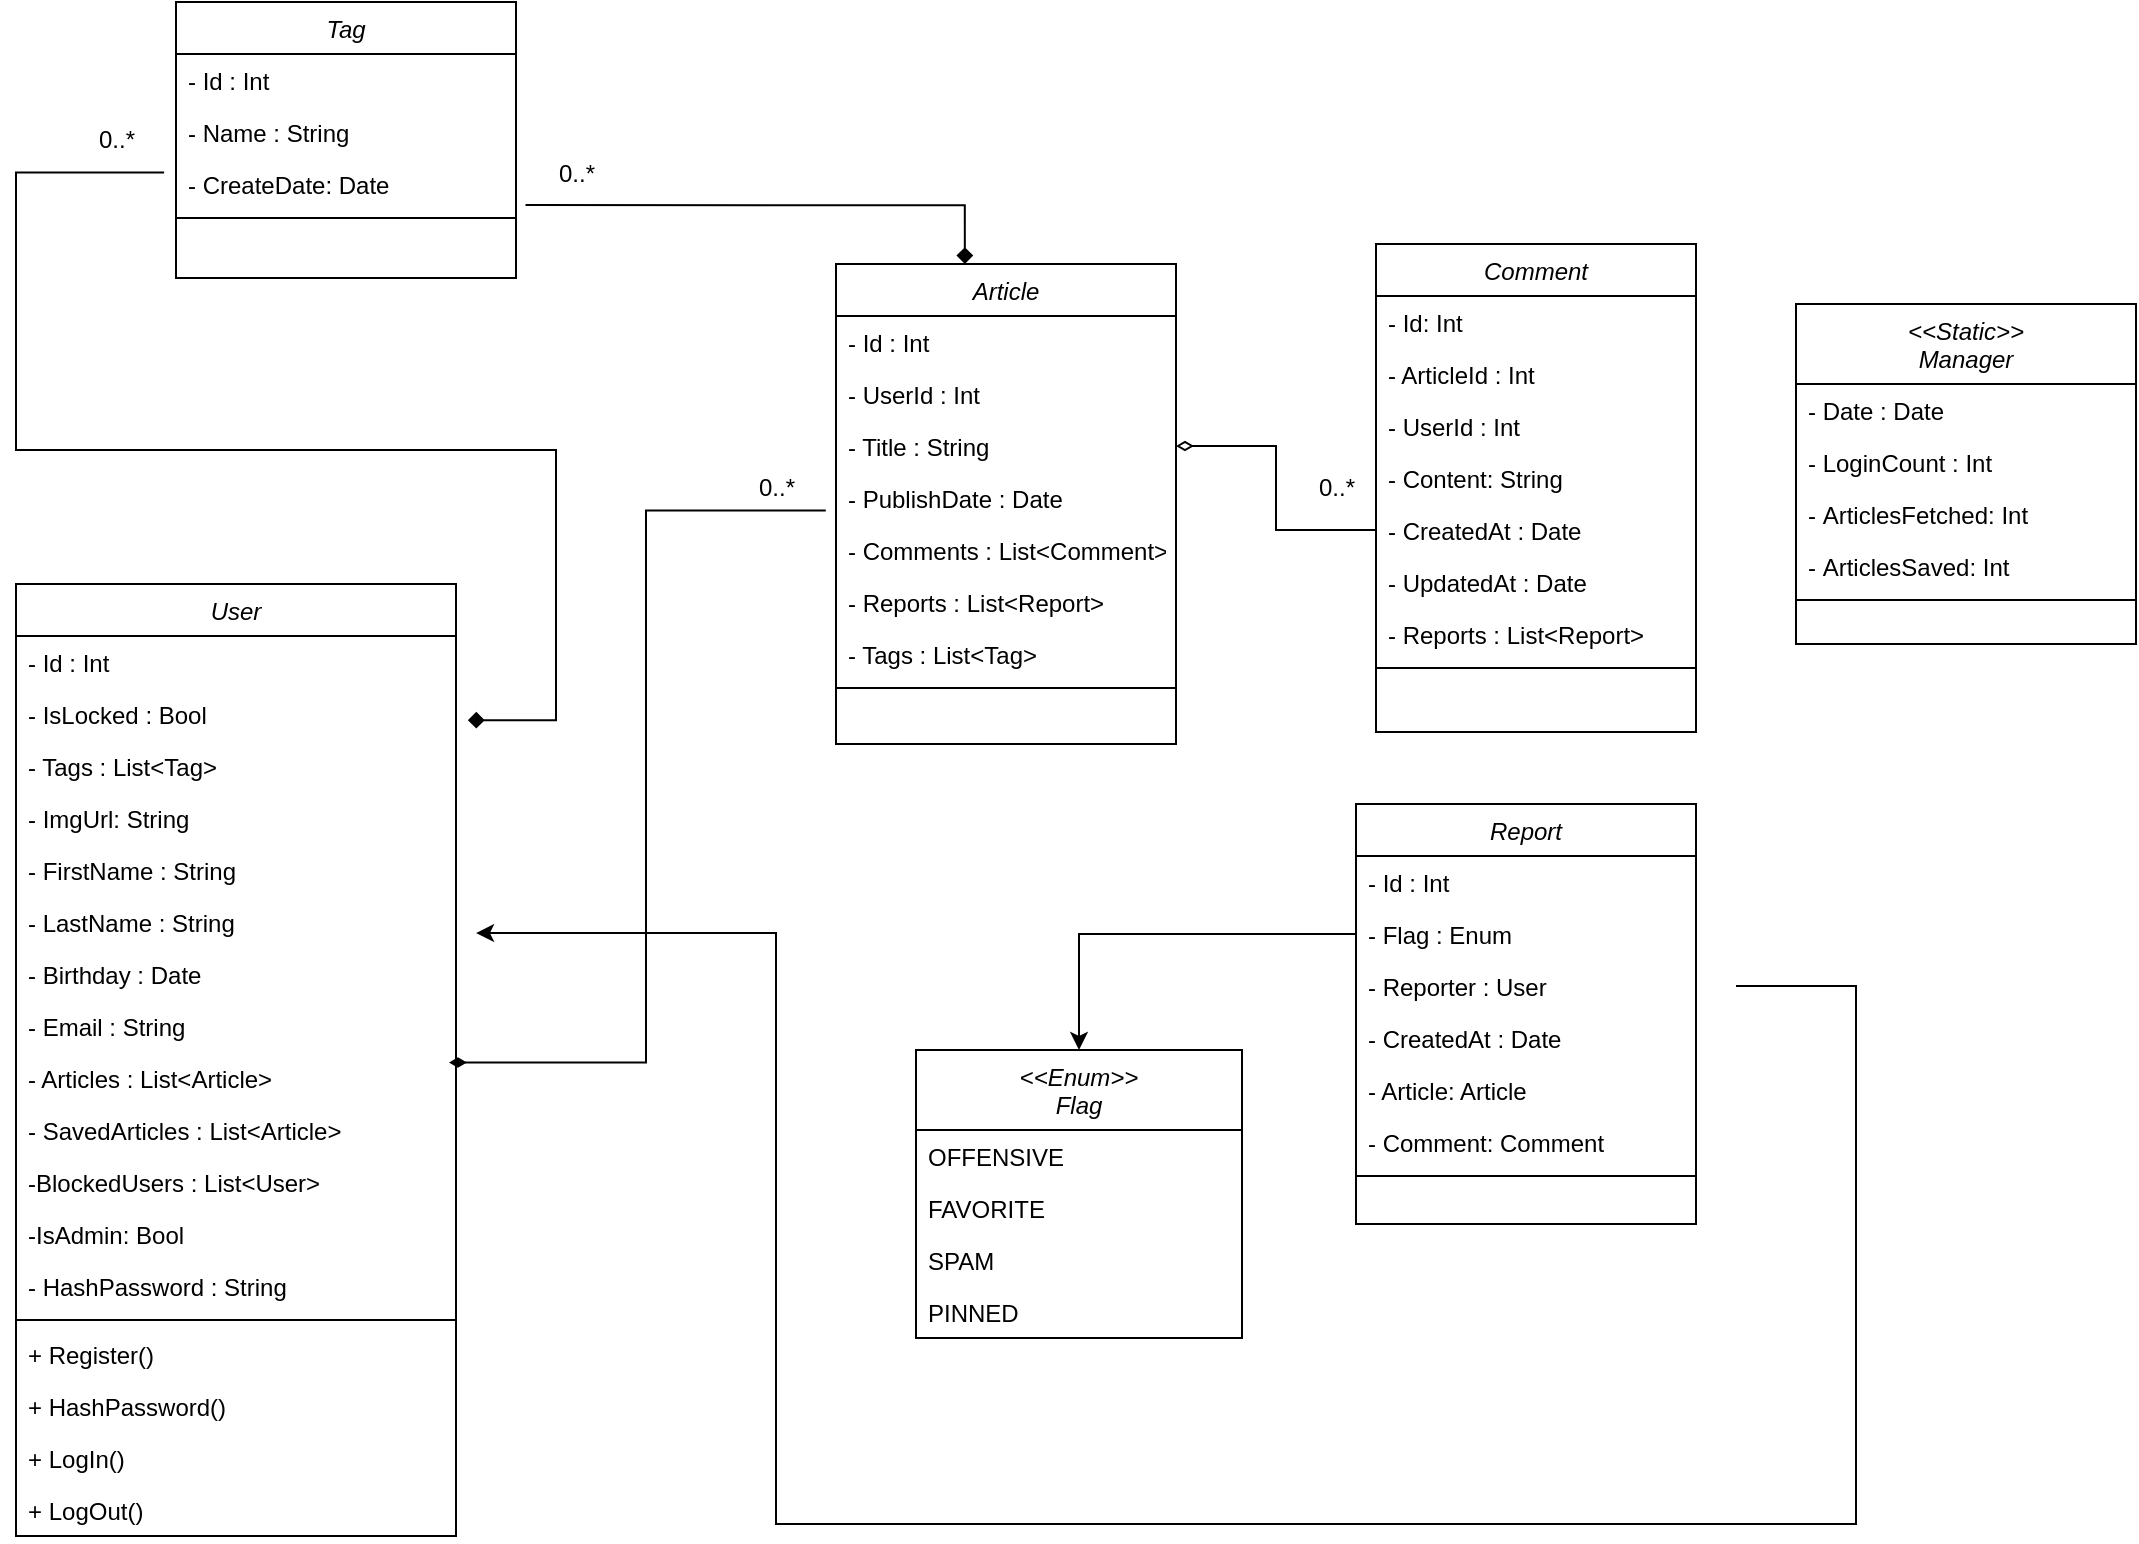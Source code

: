 <mxfile version="27.1.4">
  <diagram id="C5RBs43oDa-KdzZeNtuy" name="Page-1">
    <mxGraphModel dx="1296" dy="1768" grid="1" gridSize="10" guides="1" tooltips="1" connect="1" arrows="1" fold="1" page="1" pageScale="1" pageWidth="827" pageHeight="1169" math="0" shadow="0">
      <root>
        <mxCell id="WIyWlLk6GJQsqaUBKTNV-0" />
        <mxCell id="WIyWlLk6GJQsqaUBKTNV-1" parent="WIyWlLk6GJQsqaUBKTNV-0" />
        <mxCell id="zkfFHV4jXpPFQw0GAbJ--13" value="User" style="swimlane;fontStyle=2;align=center;verticalAlign=top;childLayout=stackLayout;horizontal=1;startSize=26;horizontalStack=0;resizeParent=1;resizeLast=0;collapsible=1;marginBottom=0;rounded=0;shadow=0;strokeWidth=1;" parent="WIyWlLk6GJQsqaUBKTNV-1" vertex="1">
          <mxGeometry x="300" y="280" width="220" height="476" as="geometry">
            <mxRectangle x="340" y="380" width="170" height="26" as="alternateBounds" />
          </mxGeometry>
        </mxCell>
        <mxCell id="C541wuzrbxIjHpkN4bZi-99" value="- Id : Int" style="text;align=left;verticalAlign=top;spacingLeft=4;spacingRight=4;overflow=hidden;rotatable=0;points=[[0,0.5],[1,0.5]];portConstraint=eastwest;" vertex="1" parent="zkfFHV4jXpPFQw0GAbJ--13">
          <mxGeometry y="26" width="220" height="26" as="geometry" />
        </mxCell>
        <mxCell id="C541wuzrbxIjHpkN4bZi-95" value="- IsLocked : Bool" style="text;align=left;verticalAlign=top;spacingLeft=4;spacingRight=4;overflow=hidden;rotatable=0;points=[[0,0.5],[1,0.5]];portConstraint=eastwest;" vertex="1" parent="zkfFHV4jXpPFQw0GAbJ--13">
          <mxGeometry y="52" width="220" height="26" as="geometry" />
        </mxCell>
        <mxCell id="C541wuzrbxIjHpkN4bZi-96" value="- Tags : List&lt;Tag&gt;" style="text;align=left;verticalAlign=top;spacingLeft=4;spacingRight=4;overflow=hidden;rotatable=0;points=[[0,0.5],[1,0.5]];portConstraint=eastwest;" vertex="1" parent="zkfFHV4jXpPFQw0GAbJ--13">
          <mxGeometry y="78" width="220" height="26" as="geometry" />
        </mxCell>
        <mxCell id="C541wuzrbxIjHpkN4bZi-112" value="- ImgUrl: String" style="text;align=left;verticalAlign=top;spacingLeft=4;spacingRight=4;overflow=hidden;rotatable=0;points=[[0,0.5],[1,0.5]];portConstraint=eastwest;" vertex="1" parent="zkfFHV4jXpPFQw0GAbJ--13">
          <mxGeometry y="104" width="220" height="26" as="geometry" />
        </mxCell>
        <mxCell id="C541wuzrbxIjHpkN4bZi-101" value="- FirstName : String" style="text;align=left;verticalAlign=top;spacingLeft=4;spacingRight=4;overflow=hidden;rotatable=0;points=[[0,0.5],[1,0.5]];portConstraint=eastwest;" vertex="1" parent="zkfFHV4jXpPFQw0GAbJ--13">
          <mxGeometry y="130" width="220" height="26" as="geometry" />
        </mxCell>
        <mxCell id="C541wuzrbxIjHpkN4bZi-66" value="- LastName : String" style="text;align=left;verticalAlign=top;spacingLeft=4;spacingRight=4;overflow=hidden;rotatable=0;points=[[0,0.5],[1,0.5]];portConstraint=eastwest;" vertex="1" parent="zkfFHV4jXpPFQw0GAbJ--13">
          <mxGeometry y="156" width="220" height="26" as="geometry" />
        </mxCell>
        <mxCell id="C541wuzrbxIjHpkN4bZi-98" value="- Birthday : Date" style="text;align=left;verticalAlign=top;spacingLeft=4;spacingRight=4;overflow=hidden;rotatable=0;points=[[0,0.5],[1,0.5]];portConstraint=eastwest;" vertex="1" parent="zkfFHV4jXpPFQw0GAbJ--13">
          <mxGeometry y="182" width="220" height="26" as="geometry" />
        </mxCell>
        <mxCell id="C541wuzrbxIjHpkN4bZi-97" value="- Email : String" style="text;align=left;verticalAlign=top;spacingLeft=4;spacingRight=4;overflow=hidden;rotatable=0;points=[[0,0.5],[1,0.5]];portConstraint=eastwest;" vertex="1" parent="zkfFHV4jXpPFQw0GAbJ--13">
          <mxGeometry y="208" width="220" height="26" as="geometry" />
        </mxCell>
        <mxCell id="C541wuzrbxIjHpkN4bZi-15" value="- Articles : List&lt;Article&gt;" style="text;align=left;verticalAlign=top;spacingLeft=4;spacingRight=4;overflow=hidden;rotatable=0;points=[[0,0.5],[1,0.5]];portConstraint=eastwest;" vertex="1" parent="zkfFHV4jXpPFQw0GAbJ--13">
          <mxGeometry y="234" width="220" height="26" as="geometry" />
        </mxCell>
        <mxCell id="C541wuzrbxIjHpkN4bZi-63" value="- SavedArticles : List&lt;Article&gt;" style="text;align=left;verticalAlign=top;spacingLeft=4;spacingRight=4;overflow=hidden;rotatable=0;points=[[0,0.5],[1,0.5]];portConstraint=eastwest;" vertex="1" parent="zkfFHV4jXpPFQw0GAbJ--13">
          <mxGeometry y="260" width="220" height="26" as="geometry" />
        </mxCell>
        <mxCell id="C541wuzrbxIjHpkN4bZi-65" value="-BlockedUsers : List&lt;User&gt; " style="text;align=left;verticalAlign=top;spacingLeft=4;spacingRight=4;overflow=hidden;rotatable=0;points=[[0,0.5],[1,0.5]];portConstraint=eastwest;" vertex="1" parent="zkfFHV4jXpPFQw0GAbJ--13">
          <mxGeometry y="286" width="220" height="26" as="geometry" />
        </mxCell>
        <mxCell id="C541wuzrbxIjHpkN4bZi-94" value="-IsAdmin: Bool " style="text;align=left;verticalAlign=top;spacingLeft=4;spacingRight=4;overflow=hidden;rotatable=0;points=[[0,0.5],[1,0.5]];portConstraint=eastwest;" vertex="1" parent="zkfFHV4jXpPFQw0GAbJ--13">
          <mxGeometry y="312" width="220" height="26" as="geometry" />
        </mxCell>
        <mxCell id="C541wuzrbxIjHpkN4bZi-100" value="- HashPassword : String" style="text;align=left;verticalAlign=top;spacingLeft=4;spacingRight=4;overflow=hidden;rotatable=0;points=[[0,0.5],[1,0.5]];portConstraint=eastwest;" vertex="1" parent="zkfFHV4jXpPFQw0GAbJ--13">
          <mxGeometry y="338" width="220" height="26" as="geometry" />
        </mxCell>
        <mxCell id="zkfFHV4jXpPFQw0GAbJ--15" value="" style="line;html=1;strokeWidth=1;align=left;verticalAlign=middle;spacingTop=-1;spacingLeft=3;spacingRight=3;rotatable=0;labelPosition=right;points=[];portConstraint=eastwest;" parent="zkfFHV4jXpPFQw0GAbJ--13" vertex="1">
          <mxGeometry y="364" width="220" height="8" as="geometry" />
        </mxCell>
        <mxCell id="C541wuzrbxIjHpkN4bZi-9" value="+ Register()" style="text;align=left;verticalAlign=top;spacingLeft=4;spacingRight=4;overflow=hidden;rotatable=0;points=[[0,0.5],[1,0.5]];portConstraint=eastwest;rounded=0;shadow=0;html=0;" vertex="1" parent="zkfFHV4jXpPFQw0GAbJ--13">
          <mxGeometry y="372" width="220" height="26" as="geometry" />
        </mxCell>
        <mxCell id="C541wuzrbxIjHpkN4bZi-62" value="+ HashPassword()" style="text;align=left;verticalAlign=top;spacingLeft=4;spacingRight=4;overflow=hidden;rotatable=0;points=[[0,0.5],[1,0.5]];portConstraint=eastwest;rounded=0;shadow=0;html=0;" vertex="1" parent="zkfFHV4jXpPFQw0GAbJ--13">
          <mxGeometry y="398" width="220" height="26" as="geometry" />
        </mxCell>
        <mxCell id="C541wuzrbxIjHpkN4bZi-10" value="+ LogIn()" style="text;align=left;verticalAlign=top;spacingLeft=4;spacingRight=4;overflow=hidden;rotatable=0;points=[[0,0.5],[1,0.5]];portConstraint=eastwest;rounded=0;shadow=0;html=0;" vertex="1" parent="zkfFHV4jXpPFQw0GAbJ--13">
          <mxGeometry y="424" width="220" height="26" as="geometry" />
        </mxCell>
        <mxCell id="C541wuzrbxIjHpkN4bZi-11" value="+ LogOut()" style="text;align=left;verticalAlign=top;spacingLeft=4;spacingRight=4;overflow=hidden;rotatable=0;points=[[0,0.5],[1,0.5]];portConstraint=eastwest;rounded=0;shadow=0;html=0;" vertex="1" parent="zkfFHV4jXpPFQw0GAbJ--13">
          <mxGeometry y="450" width="220" height="26" as="geometry" />
        </mxCell>
        <mxCell id="C541wuzrbxIjHpkN4bZi-60" value="" style="edgeStyle=orthogonalEdgeStyle;rounded=0;orthogonalLoop=1;jettySize=auto;html=1;entryX=1.027;entryY=0.619;entryDx=0;entryDy=0;entryPerimeter=0;exitX=-0.035;exitY=0.277;exitDx=0;exitDy=0;exitPerimeter=0;endArrow=diamond;endFill=1;" edge="1" parent="WIyWlLk6GJQsqaUBKTNV-1" source="C541wuzrbxIjHpkN4bZi-29" target="C541wuzrbxIjHpkN4bZi-95">
          <mxGeometry relative="1" as="geometry">
            <mxPoint x="529.6" y="359.582" as="targetPoint" />
            <Array as="points">
              <mxPoint x="300" y="74" />
              <mxPoint x="300" y="213" />
              <mxPoint x="570" y="213" />
              <mxPoint x="570" y="348" />
            </Array>
          </mxGeometry>
        </mxCell>
        <mxCell id="zkfFHV4jXpPFQw0GAbJ--17" value="Tag" style="swimlane;fontStyle=2;align=center;verticalAlign=top;childLayout=stackLayout;horizontal=1;startSize=26;horizontalStack=0;resizeParent=1;resizeLast=0;collapsible=1;marginBottom=0;rounded=0;shadow=0;strokeWidth=1;" parent="WIyWlLk6GJQsqaUBKTNV-1" vertex="1">
          <mxGeometry x="380" y="-11" width="170" height="138" as="geometry">
            <mxRectangle x="550" y="140" width="160" height="26" as="alternateBounds" />
          </mxGeometry>
        </mxCell>
        <mxCell id="zkfFHV4jXpPFQw0GAbJ--18" value="- Id : Int" style="text;align=left;verticalAlign=top;spacingLeft=4;spacingRight=4;overflow=hidden;rotatable=0;points=[[0,0.5],[1,0.5]];portConstraint=eastwest;fontStyle=0" parent="zkfFHV4jXpPFQw0GAbJ--17" vertex="1">
          <mxGeometry y="26" width="170" height="26" as="geometry" />
        </mxCell>
        <mxCell id="C541wuzrbxIjHpkN4bZi-28" value="- Name : String" style="text;align=left;verticalAlign=top;spacingLeft=4;spacingRight=4;overflow=hidden;rotatable=0;points=[[0,0.5],[1,0.5]];portConstraint=eastwest;fontStyle=0" vertex="1" parent="zkfFHV4jXpPFQw0GAbJ--17">
          <mxGeometry y="52" width="170" height="26" as="geometry" />
        </mxCell>
        <mxCell id="C541wuzrbxIjHpkN4bZi-29" value="- CreateDate: Date" style="text;align=left;verticalAlign=top;spacingLeft=4;spacingRight=4;overflow=hidden;rotatable=0;points=[[0,0.5],[1,0.5]];portConstraint=eastwest;fontStyle=0" vertex="1" parent="zkfFHV4jXpPFQw0GAbJ--17">
          <mxGeometry y="78" width="170" height="26" as="geometry" />
        </mxCell>
        <mxCell id="zkfFHV4jXpPFQw0GAbJ--23" value="" style="line;html=1;strokeWidth=1;align=left;verticalAlign=middle;spacingTop=-1;spacingLeft=3;spacingRight=3;rotatable=0;labelPosition=right;points=[];portConstraint=eastwest;" parent="zkfFHV4jXpPFQw0GAbJ--17" vertex="1">
          <mxGeometry y="104" width="170" height="8" as="geometry" />
        </mxCell>
        <mxCell id="C541wuzrbxIjHpkN4bZi-17" value="Article" style="swimlane;fontStyle=2;align=center;verticalAlign=top;childLayout=stackLayout;horizontal=1;startSize=26;horizontalStack=0;resizeParent=1;resizeLast=0;collapsible=1;marginBottom=0;rounded=0;shadow=0;strokeWidth=1;" vertex="1" parent="WIyWlLk6GJQsqaUBKTNV-1">
          <mxGeometry x="710" y="120" width="170" height="240" as="geometry">
            <mxRectangle x="550" y="140" width="160" height="26" as="alternateBounds" />
          </mxGeometry>
        </mxCell>
        <mxCell id="C541wuzrbxIjHpkN4bZi-20" value="- Id : Int" style="text;align=left;verticalAlign=top;spacingLeft=4;spacingRight=4;overflow=hidden;rotatable=0;points=[[0,0.5],[1,0.5]];portConstraint=eastwest;fontStyle=0" vertex="1" parent="C541wuzrbxIjHpkN4bZi-17">
          <mxGeometry y="26" width="170" height="26" as="geometry" />
        </mxCell>
        <mxCell id="C541wuzrbxIjHpkN4bZi-26" value="- UserId : Int" style="text;align=left;verticalAlign=top;spacingLeft=4;spacingRight=4;overflow=hidden;rotatable=0;points=[[0,0.5],[1,0.5]];portConstraint=eastwest;fontStyle=0" vertex="1" parent="C541wuzrbxIjHpkN4bZi-17">
          <mxGeometry y="52" width="170" height="26" as="geometry" />
        </mxCell>
        <mxCell id="C541wuzrbxIjHpkN4bZi-18" value="- Title : String" style="text;align=left;verticalAlign=top;spacingLeft=4;spacingRight=4;overflow=hidden;rotatable=0;points=[[0,0.5],[1,0.5]];portConstraint=eastwest;fontStyle=0" vertex="1" parent="C541wuzrbxIjHpkN4bZi-17">
          <mxGeometry y="78" width="170" height="26" as="geometry" />
        </mxCell>
        <mxCell id="C541wuzrbxIjHpkN4bZi-24" value="- PublishDate : Date" style="text;align=left;verticalAlign=top;spacingLeft=4;spacingRight=4;overflow=hidden;rotatable=0;points=[[0,0.5],[1,0.5]];portConstraint=eastwest;fontStyle=0" vertex="1" parent="C541wuzrbxIjHpkN4bZi-17">
          <mxGeometry y="104" width="170" height="26" as="geometry" />
        </mxCell>
        <mxCell id="C541wuzrbxIjHpkN4bZi-25" value="- Comments : List&lt;Comment&gt;" style="text;align=left;verticalAlign=top;spacingLeft=4;spacingRight=4;overflow=hidden;rotatable=0;points=[[0,0.5],[1,0.5]];portConstraint=eastwest;fontStyle=0" vertex="1" parent="C541wuzrbxIjHpkN4bZi-17">
          <mxGeometry y="130" width="170" height="26" as="geometry" />
        </mxCell>
        <mxCell id="C541wuzrbxIjHpkN4bZi-49" value="- Reports : List&lt;Report&gt;" style="text;align=left;verticalAlign=top;spacingLeft=4;spacingRight=4;overflow=hidden;rotatable=0;points=[[0,0.5],[1,0.5]];portConstraint=eastwest;fontStyle=0" vertex="1" parent="C541wuzrbxIjHpkN4bZi-17">
          <mxGeometry y="156" width="170" height="26" as="geometry" />
        </mxCell>
        <mxCell id="C541wuzrbxIjHpkN4bZi-90" value="- Tags : List&lt;Tag&gt;" style="text;align=left;verticalAlign=top;spacingLeft=4;spacingRight=4;overflow=hidden;rotatable=0;points=[[0,0.5],[1,0.5]];portConstraint=eastwest;fontStyle=0" vertex="1" parent="C541wuzrbxIjHpkN4bZi-17">
          <mxGeometry y="182" width="170" height="26" as="geometry" />
        </mxCell>
        <mxCell id="C541wuzrbxIjHpkN4bZi-19" value="" style="line;html=1;strokeWidth=1;align=left;verticalAlign=middle;spacingTop=-1;spacingLeft=3;spacingRight=3;rotatable=0;labelPosition=right;points=[];portConstraint=eastwest;" vertex="1" parent="C541wuzrbxIjHpkN4bZi-17">
          <mxGeometry y="208" width="170" height="8" as="geometry" />
        </mxCell>
        <mxCell id="C541wuzrbxIjHpkN4bZi-21" value="Comment" style="swimlane;fontStyle=2;align=center;verticalAlign=top;childLayout=stackLayout;horizontal=1;startSize=26;horizontalStack=0;resizeParent=1;resizeLast=0;collapsible=1;marginBottom=0;rounded=0;shadow=0;strokeWidth=1;" vertex="1" parent="WIyWlLk6GJQsqaUBKTNV-1">
          <mxGeometry x="980" y="110" width="160" height="244" as="geometry">
            <mxRectangle x="550" y="140" width="160" height="26" as="alternateBounds" />
          </mxGeometry>
        </mxCell>
        <mxCell id="C541wuzrbxIjHpkN4bZi-51" value="- Id: Int" style="text;align=left;verticalAlign=top;spacingLeft=4;spacingRight=4;overflow=hidden;rotatable=0;points=[[0,0.5],[1,0.5]];portConstraint=eastwest;fontStyle=0" vertex="1" parent="C541wuzrbxIjHpkN4bZi-21">
          <mxGeometry y="26" width="160" height="26" as="geometry" />
        </mxCell>
        <mxCell id="C541wuzrbxIjHpkN4bZi-22" value="- ArticleId : Int" style="text;align=left;verticalAlign=top;spacingLeft=4;spacingRight=4;overflow=hidden;rotatable=0;points=[[0,0.5],[1,0.5]];portConstraint=eastwest;fontStyle=0" vertex="1" parent="C541wuzrbxIjHpkN4bZi-21">
          <mxGeometry y="52" width="160" height="26" as="geometry" />
        </mxCell>
        <mxCell id="C541wuzrbxIjHpkN4bZi-52" value="- UserId : Int" style="text;align=left;verticalAlign=top;spacingLeft=4;spacingRight=4;overflow=hidden;rotatable=0;points=[[0,0.5],[1,0.5]];portConstraint=eastwest;fontStyle=0" vertex="1" parent="C541wuzrbxIjHpkN4bZi-21">
          <mxGeometry y="78" width="160" height="26" as="geometry" />
        </mxCell>
        <mxCell id="C541wuzrbxIjHpkN4bZi-50" value="- Content: String" style="text;align=left;verticalAlign=top;spacingLeft=4;spacingRight=4;overflow=hidden;rotatable=0;points=[[0,0.5],[1,0.5]];portConstraint=eastwest;fontStyle=0" vertex="1" parent="C541wuzrbxIjHpkN4bZi-21">
          <mxGeometry y="104" width="160" height="26" as="geometry" />
        </mxCell>
        <mxCell id="C541wuzrbxIjHpkN4bZi-53" value="- CreatedAt : Date" style="text;align=left;verticalAlign=top;spacingLeft=4;spacingRight=4;overflow=hidden;rotatable=0;points=[[0,0.5],[1,0.5]];portConstraint=eastwest;fontStyle=0" vertex="1" parent="C541wuzrbxIjHpkN4bZi-21">
          <mxGeometry y="130" width="160" height="26" as="geometry" />
        </mxCell>
        <mxCell id="C541wuzrbxIjHpkN4bZi-54" value="- UpdatedAt : Date" style="text;align=left;verticalAlign=top;spacingLeft=4;spacingRight=4;overflow=hidden;rotatable=0;points=[[0,0.5],[1,0.5]];portConstraint=eastwest;fontStyle=0" vertex="1" parent="C541wuzrbxIjHpkN4bZi-21">
          <mxGeometry y="156" width="160" height="26" as="geometry" />
        </mxCell>
        <mxCell id="C541wuzrbxIjHpkN4bZi-78" value="- Reports : List&lt;Report&gt;" style="text;align=left;verticalAlign=top;spacingLeft=4;spacingRight=4;overflow=hidden;rotatable=0;points=[[0,0.5],[1,0.5]];portConstraint=eastwest;fontStyle=0" vertex="1" parent="C541wuzrbxIjHpkN4bZi-21">
          <mxGeometry y="182" width="160" height="26" as="geometry" />
        </mxCell>
        <mxCell id="C541wuzrbxIjHpkN4bZi-23" value="" style="line;html=1;strokeWidth=1;align=left;verticalAlign=middle;spacingTop=-1;spacingLeft=3;spacingRight=3;rotatable=0;labelPosition=right;points=[];portConstraint=eastwest;" vertex="1" parent="C541wuzrbxIjHpkN4bZi-21">
          <mxGeometry y="208" width="160" height="8" as="geometry" />
        </mxCell>
        <mxCell id="C541wuzrbxIjHpkN4bZi-31" value="&lt;&lt;Enum&gt;&gt;&#xa;Flag&#xa;" style="swimlane;fontStyle=2;align=center;verticalAlign=top;childLayout=stackLayout;horizontal=1;startSize=40;horizontalStack=0;resizeParent=1;resizeLast=0;collapsible=1;marginBottom=0;rounded=0;shadow=0;strokeWidth=1;" vertex="1" parent="WIyWlLk6GJQsqaUBKTNV-1">
          <mxGeometry x="750" y="513" width="163" height="144" as="geometry">
            <mxRectangle x="550" y="140" width="160" height="26" as="alternateBounds" />
          </mxGeometry>
        </mxCell>
        <mxCell id="C541wuzrbxIjHpkN4bZi-46" value="OFFENSIVE" style="text;align=left;verticalAlign=top;spacingLeft=4;spacingRight=4;overflow=hidden;rotatable=0;points=[[0,0.5],[1,0.5]];portConstraint=eastwest;fontStyle=0" vertex="1" parent="C541wuzrbxIjHpkN4bZi-31">
          <mxGeometry y="40" width="163" height="26" as="geometry" />
        </mxCell>
        <mxCell id="C541wuzrbxIjHpkN4bZi-47" value="FAVORITE" style="text;align=left;verticalAlign=top;spacingLeft=4;spacingRight=4;overflow=hidden;rotatable=0;points=[[0,0.5],[1,0.5]];portConstraint=eastwest;fontStyle=0" vertex="1" parent="C541wuzrbxIjHpkN4bZi-31">
          <mxGeometry y="66" width="163" height="26" as="geometry" />
        </mxCell>
        <mxCell id="C541wuzrbxIjHpkN4bZi-48" value="SPAM" style="text;align=left;verticalAlign=top;spacingLeft=4;spacingRight=4;overflow=hidden;rotatable=0;points=[[0,0.5],[1,0.5]];portConstraint=eastwest;fontStyle=0" vertex="1" parent="C541wuzrbxIjHpkN4bZi-31">
          <mxGeometry y="92" width="163" height="26" as="geometry" />
        </mxCell>
        <mxCell id="C541wuzrbxIjHpkN4bZi-58" value="PINNED" style="text;align=left;verticalAlign=top;spacingLeft=4;spacingRight=4;overflow=hidden;rotatable=0;points=[[0,0.5],[1,0.5]];portConstraint=eastwest;fontStyle=0" vertex="1" parent="C541wuzrbxIjHpkN4bZi-31">
          <mxGeometry y="118" width="163" height="26" as="geometry" />
        </mxCell>
        <mxCell id="C541wuzrbxIjHpkN4bZi-55" value="" style="edgeStyle=orthogonalEdgeStyle;rounded=0;orthogonalLoop=1;jettySize=auto;html=1;startArrow=diamondThin;startFill=0;endArrow=none;" edge="1" parent="WIyWlLk6GJQsqaUBKTNV-1" source="C541wuzrbxIjHpkN4bZi-18" target="C541wuzrbxIjHpkN4bZi-53">
          <mxGeometry relative="1" as="geometry" />
        </mxCell>
        <mxCell id="C541wuzrbxIjHpkN4bZi-56" value="0..*" style="text;html=1;align=center;verticalAlign=middle;resizable=0;points=[];autosize=1;strokeColor=none;fillColor=none;" vertex="1" parent="WIyWlLk6GJQsqaUBKTNV-1">
          <mxGeometry x="940" y="217" width="40" height="30" as="geometry" />
        </mxCell>
        <mxCell id="C541wuzrbxIjHpkN4bZi-61" value="0..*" style="text;html=1;align=center;verticalAlign=middle;resizable=0;points=[];autosize=1;strokeColor=none;fillColor=none;" vertex="1" parent="WIyWlLk6GJQsqaUBKTNV-1">
          <mxGeometry x="330" y="43" width="40" height="30" as="geometry" />
        </mxCell>
        <mxCell id="C541wuzrbxIjHpkN4bZi-68" value="Report" style="swimlane;fontStyle=2;align=center;verticalAlign=top;childLayout=stackLayout;horizontal=1;startSize=26;horizontalStack=0;resizeParent=1;resizeLast=0;collapsible=1;marginBottom=0;rounded=0;shadow=0;strokeWidth=1;" vertex="1" parent="WIyWlLk6GJQsqaUBKTNV-1">
          <mxGeometry x="970" y="390" width="170" height="210" as="geometry">
            <mxRectangle x="550" y="140" width="160" height="26" as="alternateBounds" />
          </mxGeometry>
        </mxCell>
        <mxCell id="C541wuzrbxIjHpkN4bZi-69" value="- Id : Int" style="text;align=left;verticalAlign=top;spacingLeft=4;spacingRight=4;overflow=hidden;rotatable=0;points=[[0,0.5],[1,0.5]];portConstraint=eastwest;fontStyle=0" vertex="1" parent="C541wuzrbxIjHpkN4bZi-68">
          <mxGeometry y="26" width="170" height="26" as="geometry" />
        </mxCell>
        <mxCell id="C541wuzrbxIjHpkN4bZi-70" value="- Flag : Enum" style="text;align=left;verticalAlign=top;spacingLeft=4;spacingRight=4;overflow=hidden;rotatable=0;points=[[0,0.5],[1,0.5]];portConstraint=eastwest;fontStyle=0" vertex="1" parent="C541wuzrbxIjHpkN4bZi-68">
          <mxGeometry y="52" width="170" height="26" as="geometry" />
        </mxCell>
        <mxCell id="C541wuzrbxIjHpkN4bZi-82" value="- Reporter : User" style="text;align=left;verticalAlign=top;spacingLeft=4;spacingRight=4;overflow=hidden;rotatable=0;points=[[0,0.5],[1,0.5]];portConstraint=eastwest;fontStyle=0" vertex="1" parent="C541wuzrbxIjHpkN4bZi-68">
          <mxGeometry y="78" width="170" height="26" as="geometry" />
        </mxCell>
        <mxCell id="C541wuzrbxIjHpkN4bZi-75" value="- CreatedAt : Date" style="text;align=left;verticalAlign=top;spacingLeft=4;spacingRight=4;overflow=hidden;rotatable=0;points=[[0,0.5],[1,0.5]];portConstraint=eastwest;fontStyle=0" vertex="1" parent="C541wuzrbxIjHpkN4bZi-68">
          <mxGeometry y="104" width="170" height="26" as="geometry" />
        </mxCell>
        <mxCell id="C541wuzrbxIjHpkN4bZi-85" value="- Article: Article" style="text;align=left;verticalAlign=top;spacingLeft=4;spacingRight=4;overflow=hidden;rotatable=0;points=[[0,0.5],[1,0.5]];portConstraint=eastwest;fontStyle=0" vertex="1" parent="C541wuzrbxIjHpkN4bZi-68">
          <mxGeometry y="130" width="170" height="26" as="geometry" />
        </mxCell>
        <mxCell id="C541wuzrbxIjHpkN4bZi-86" value="- Comment: Comment" style="text;align=left;verticalAlign=top;spacingLeft=4;spacingRight=4;overflow=hidden;rotatable=0;points=[[0,0.5],[1,0.5]];portConstraint=eastwest;fontStyle=0" vertex="1" parent="C541wuzrbxIjHpkN4bZi-68">
          <mxGeometry y="156" width="170" height="26" as="geometry" />
        </mxCell>
        <mxCell id="C541wuzrbxIjHpkN4bZi-76" value="" style="line;html=1;strokeWidth=1;align=left;verticalAlign=middle;spacingTop=-1;spacingLeft=3;spacingRight=3;rotatable=0;labelPosition=right;points=[];portConstraint=eastwest;" vertex="1" parent="C541wuzrbxIjHpkN4bZi-68">
          <mxGeometry y="182" width="170" height="8" as="geometry" />
        </mxCell>
        <mxCell id="C541wuzrbxIjHpkN4bZi-77" style="edgeStyle=orthogonalEdgeStyle;rounded=0;orthogonalLoop=1;jettySize=auto;html=1;exitX=0;exitY=0.5;exitDx=0;exitDy=0;" edge="1" parent="WIyWlLk6GJQsqaUBKTNV-1" source="C541wuzrbxIjHpkN4bZi-70" target="C541wuzrbxIjHpkN4bZi-31">
          <mxGeometry relative="1" as="geometry" />
        </mxCell>
        <mxCell id="C541wuzrbxIjHpkN4bZi-84" style="edgeStyle=orthogonalEdgeStyle;rounded=0;orthogonalLoop=1;jettySize=auto;html=1;entryX=1.034;entryY=0.559;entryDx=0;entryDy=0;entryPerimeter=0;" edge="1" parent="WIyWlLk6GJQsqaUBKTNV-1">
          <mxGeometry relative="1" as="geometry">
            <mxPoint x="1160" y="481" as="sourcePoint" />
            <mxPoint x="530" y="454.534" as="targetPoint" />
            <Array as="points">
              <mxPoint x="1220" y="481" />
              <mxPoint x="1220" y="750" />
              <mxPoint x="680" y="750" />
              <mxPoint x="680" y="455" />
            </Array>
          </mxGeometry>
        </mxCell>
        <mxCell id="C541wuzrbxIjHpkN4bZi-87" value="" style="edgeStyle=orthogonalEdgeStyle;rounded=0;orthogonalLoop=1;jettySize=auto;html=1;entryX=-0.03;entryY=-0.259;entryDx=0;entryDy=0;entryPerimeter=0;exitX=0.984;exitY=0.203;exitDx=0;exitDy=0;exitPerimeter=0;endArrow=none;endFill=1;startFill=1;startArrow=diamondThin;" edge="1" parent="WIyWlLk6GJQsqaUBKTNV-1" source="C541wuzrbxIjHpkN4bZi-15" target="C541wuzrbxIjHpkN4bZi-25">
          <mxGeometry relative="1" as="geometry">
            <mxPoint x="540" y="170" as="sourcePoint" />
            <mxPoint x="616" y="553" as="targetPoint" />
          </mxGeometry>
        </mxCell>
        <mxCell id="C541wuzrbxIjHpkN4bZi-88" value="0..*" style="text;html=1;align=center;verticalAlign=middle;resizable=0;points=[];autosize=1;strokeColor=none;fillColor=none;" vertex="1" parent="WIyWlLk6GJQsqaUBKTNV-1">
          <mxGeometry x="660" y="217" width="40" height="30" as="geometry" />
        </mxCell>
        <mxCell id="C541wuzrbxIjHpkN4bZi-91" value="" style="edgeStyle=orthogonalEdgeStyle;rounded=0;orthogonalLoop=1;jettySize=auto;html=1;entryX=0.379;entryY=0;entryDx=0;entryDy=0;entryPerimeter=0;exitX=1.028;exitY=0.906;exitDx=0;exitDy=0;exitPerimeter=0;endArrow=diamond;endFill=1;" edge="1" parent="WIyWlLk6GJQsqaUBKTNV-1" source="C541wuzrbxIjHpkN4bZi-29" target="C541wuzrbxIjHpkN4bZi-17">
          <mxGeometry relative="1" as="geometry">
            <mxPoint x="464" y="-13" as="sourcePoint" />
            <mxPoint x="540" y="370" as="targetPoint" />
          </mxGeometry>
        </mxCell>
        <mxCell id="C541wuzrbxIjHpkN4bZi-92" value="0..*" style="text;html=1;align=center;verticalAlign=middle;resizable=0;points=[];autosize=1;strokeColor=none;fillColor=none;" vertex="1" parent="WIyWlLk6GJQsqaUBKTNV-1">
          <mxGeometry x="560" y="60" width="40" height="30" as="geometry" />
        </mxCell>
        <mxCell id="C541wuzrbxIjHpkN4bZi-102" value="&lt;&lt;Static&gt;&gt;&#xa;Manager" style="swimlane;fontStyle=2;align=center;verticalAlign=top;childLayout=stackLayout;horizontal=1;startSize=40;horizontalStack=0;resizeParent=1;resizeLast=0;collapsible=1;marginBottom=0;rounded=0;shadow=0;strokeWidth=1;" vertex="1" parent="WIyWlLk6GJQsqaUBKTNV-1">
          <mxGeometry x="1190" y="140" width="170" height="170" as="geometry">
            <mxRectangle x="550" y="140" width="160" height="26" as="alternateBounds" />
          </mxGeometry>
        </mxCell>
        <mxCell id="C541wuzrbxIjHpkN4bZi-106" value="- Date : Date" style="text;align=left;verticalAlign=top;spacingLeft=4;spacingRight=4;overflow=hidden;rotatable=0;points=[[0,0.5],[1,0.5]];portConstraint=eastwest;fontStyle=0" vertex="1" parent="C541wuzrbxIjHpkN4bZi-102">
          <mxGeometry y="40" width="170" height="26" as="geometry" />
        </mxCell>
        <mxCell id="C541wuzrbxIjHpkN4bZi-104" value="- LoginCount : Int" style="text;align=left;verticalAlign=top;spacingLeft=4;spacingRight=4;overflow=hidden;rotatable=0;points=[[0,0.5],[1,0.5]];portConstraint=eastwest;fontStyle=0" vertex="1" parent="C541wuzrbxIjHpkN4bZi-102">
          <mxGeometry y="66" width="170" height="26" as="geometry" />
        </mxCell>
        <mxCell id="C541wuzrbxIjHpkN4bZi-110" value="- ArticlesFetched: Int" style="text;align=left;verticalAlign=top;spacingLeft=4;spacingRight=4;overflow=hidden;rotatable=0;points=[[0,0.5],[1,0.5]];portConstraint=eastwest;fontStyle=0" vertex="1" parent="C541wuzrbxIjHpkN4bZi-102">
          <mxGeometry y="92" width="170" height="26" as="geometry" />
        </mxCell>
        <mxCell id="C541wuzrbxIjHpkN4bZi-111" value="- ArticlesSaved: Int" style="text;align=left;verticalAlign=top;spacingLeft=4;spacingRight=4;overflow=hidden;rotatable=0;points=[[0,0.5],[1,0.5]];portConstraint=eastwest;fontStyle=0" vertex="1" parent="C541wuzrbxIjHpkN4bZi-102">
          <mxGeometry y="118" width="170" height="26" as="geometry" />
        </mxCell>
        <mxCell id="C541wuzrbxIjHpkN4bZi-109" value="" style="line;html=1;strokeWidth=1;align=left;verticalAlign=middle;spacingTop=-1;spacingLeft=3;spacingRight=3;rotatable=0;labelPosition=right;points=[];portConstraint=eastwest;" vertex="1" parent="C541wuzrbxIjHpkN4bZi-102">
          <mxGeometry y="144" width="170" height="8" as="geometry" />
        </mxCell>
      </root>
    </mxGraphModel>
  </diagram>
</mxfile>
